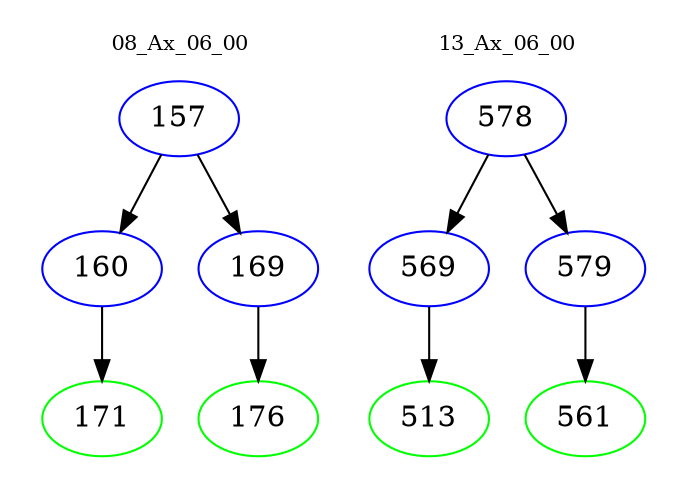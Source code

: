 digraph{
subgraph cluster_0 {
color = white
label = "08_Ax_06_00";
fontsize=10;
T0_157 [label="157", color="blue"]
T0_157 -> T0_160 [color="black"]
T0_160 [label="160", color="blue"]
T0_160 -> T0_171 [color="black"]
T0_171 [label="171", color="green"]
T0_157 -> T0_169 [color="black"]
T0_169 [label="169", color="blue"]
T0_169 -> T0_176 [color="black"]
T0_176 [label="176", color="green"]
}
subgraph cluster_1 {
color = white
label = "13_Ax_06_00";
fontsize=10;
T1_578 [label="578", color="blue"]
T1_578 -> T1_569 [color="black"]
T1_569 [label="569", color="blue"]
T1_569 -> T1_513 [color="black"]
T1_513 [label="513", color="green"]
T1_578 -> T1_579 [color="black"]
T1_579 [label="579", color="blue"]
T1_579 -> T1_561 [color="black"]
T1_561 [label="561", color="green"]
}
}
